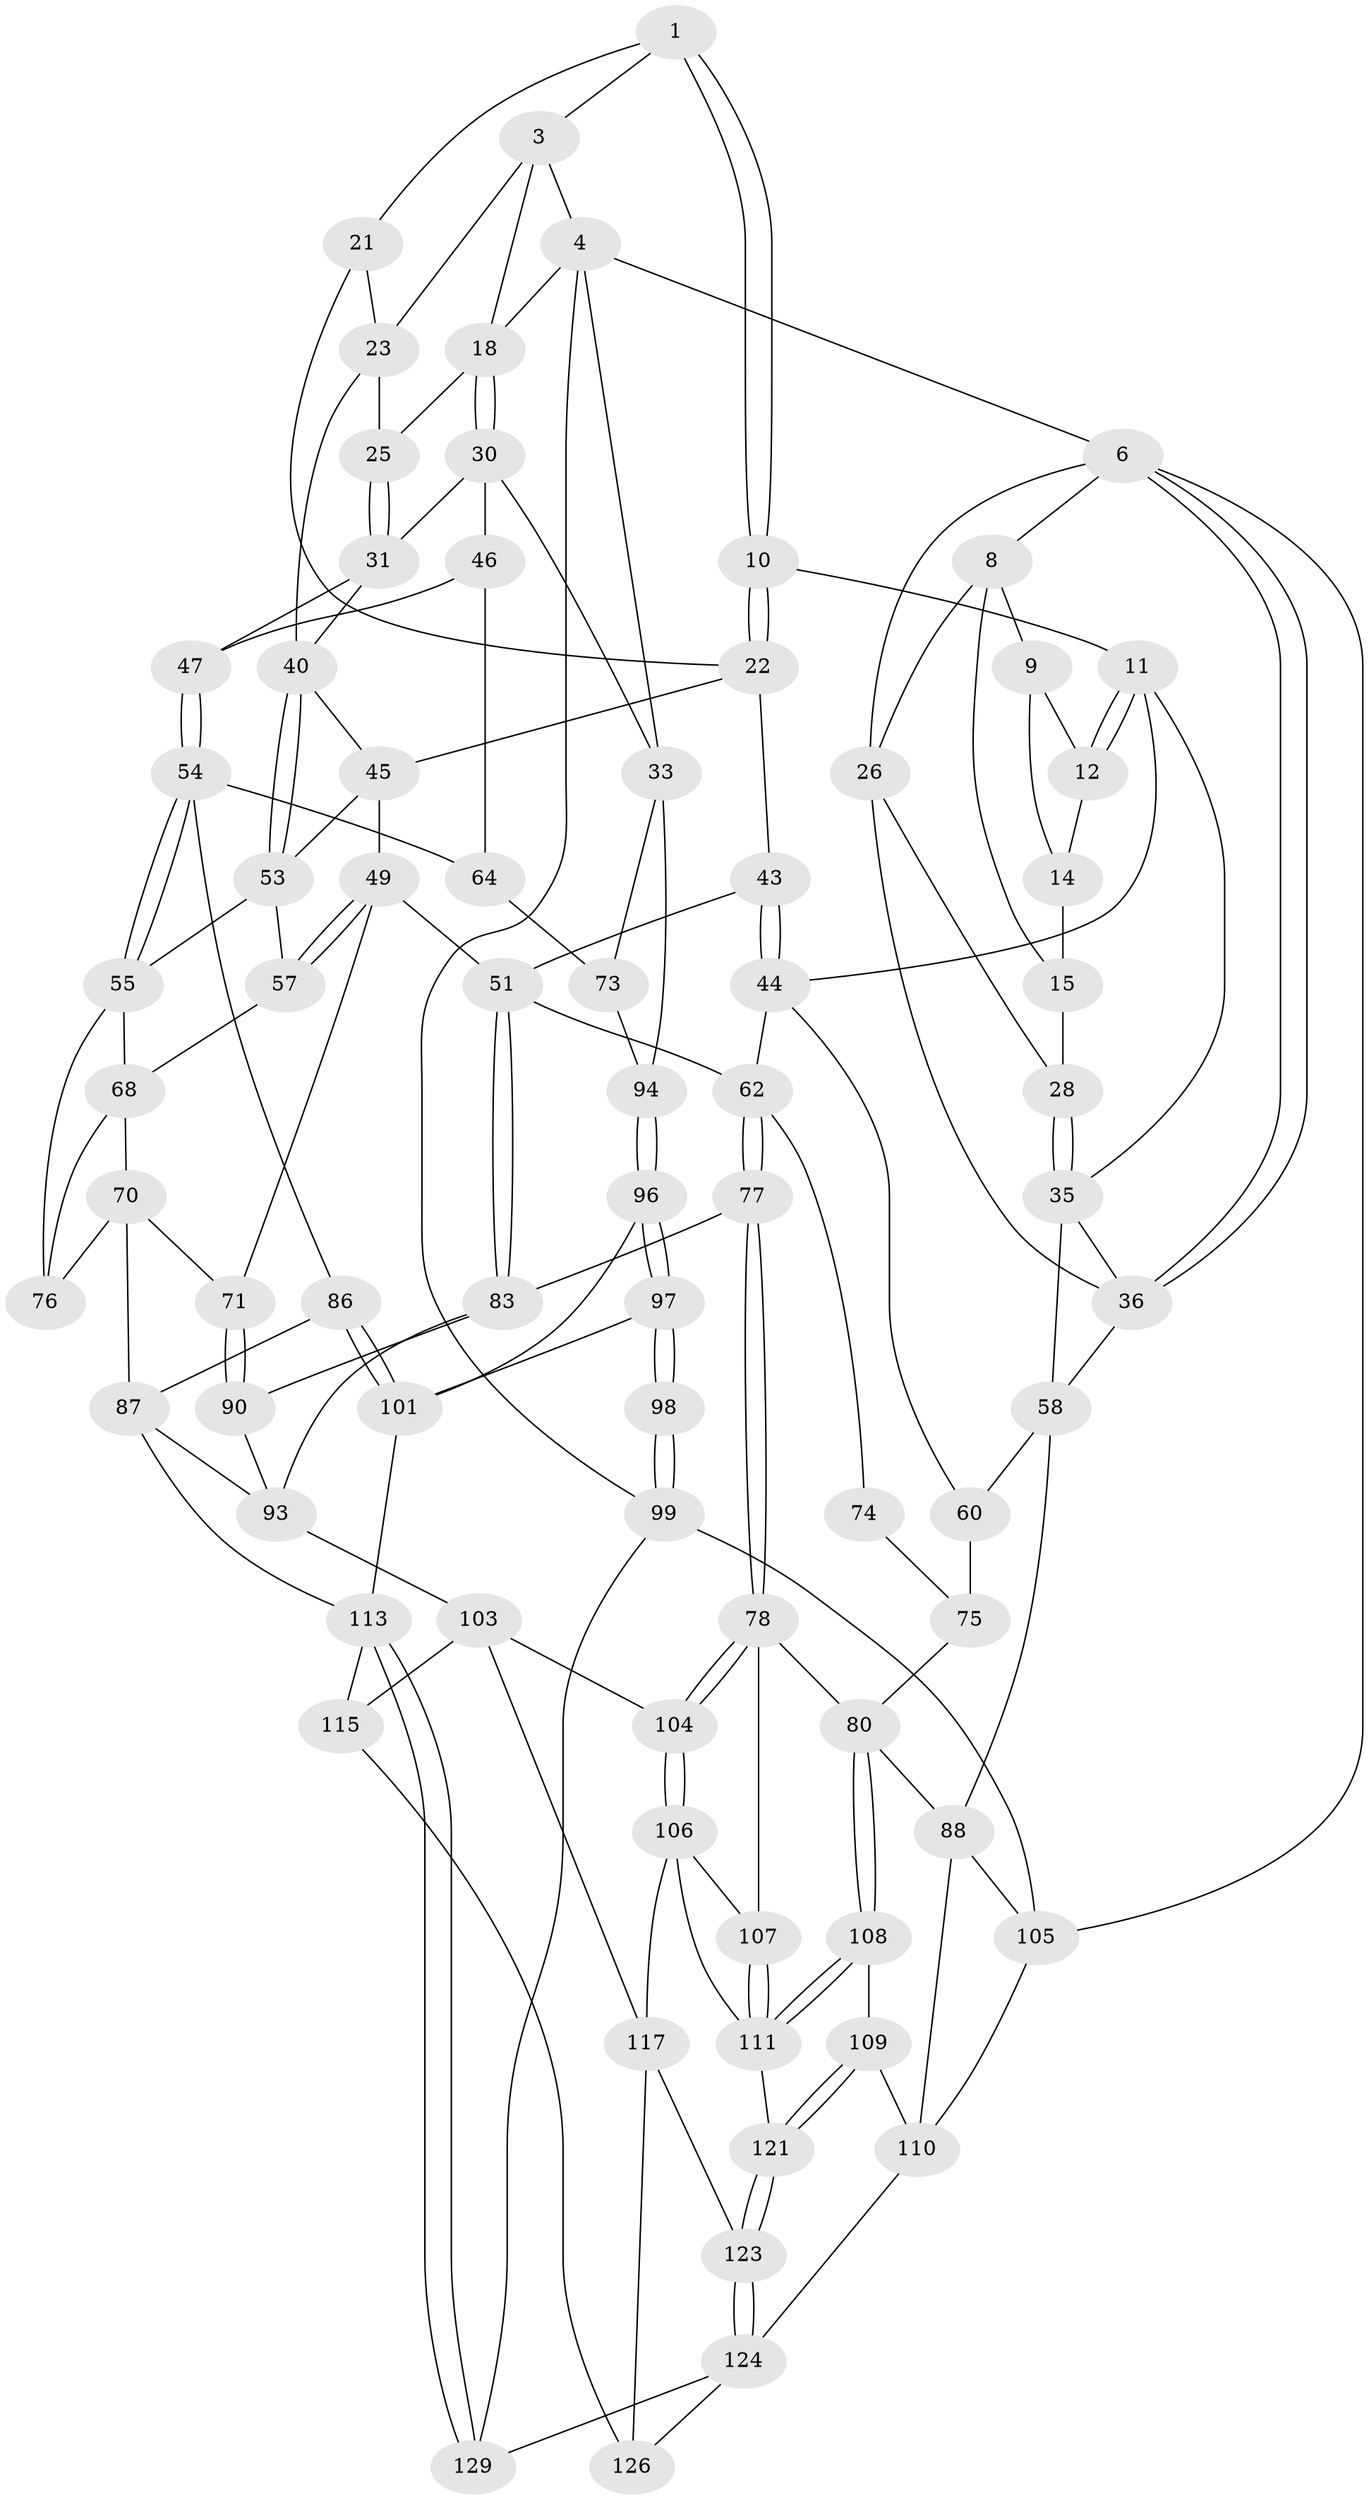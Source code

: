 // Generated by graph-tools (version 1.1) at 2025/24/03/03/25 07:24:37]
// undirected, 78 vertices, 168 edges
graph export_dot {
graph [start="1"]
  node [color=gray90,style=filled];
  1 [pos="+0.266052880106034+0",super="+2"];
  3 [pos="+0.6743961747871116+0",super="+20"];
  4 [pos="+0.8361251195094497+0",super="+5"];
  6 [pos="+0+0",super="+7"];
  8 [pos="+0.04732692935417539+0",super="+16"];
  9 [pos="+0.06236209382873454+0",super="+13"];
  10 [pos="+0.3535334589106802+0.13771372576850546"];
  11 [pos="+0.2992000804606456+0.13698997097392612",super="+34"];
  12 [pos="+0.2521675221553569+0.11040205855650682"];
  14 [pos="+0.11280028345823398+0.08353768331159542",super="+17"];
  15 [pos="+0.0663203860337669+0.14092418264700515",super="+27"];
  18 [pos="+0.8818663555669572+0.12191757875116198",super="+19"];
  21 [pos="+0.5550759050308761+0.023939378269251823"];
  22 [pos="+0.4211915979422541+0.15428962814822644",super="+42"];
  23 [pos="+0.7178086722984693+0.1979069704652707",super="+24"];
  25 [pos="+0.7946679763208958+0.19805728298358735"];
  26 [pos="+0.04881975426082047+0.14058632445326202",super="+29"];
  28 [pos="+0.12396178781538963+0.23461690566791818"];
  30 [pos="+0.9580613688220915+0.24807103943000378",super="+32"];
  31 [pos="+0.8686072660100815+0.2638324535818418",super="+39"];
  33 [pos="+1+0.2921454892746517",super="+72"];
  35 [pos="+0.13555114034122556+0.3489202204376839",super="+38"];
  36 [pos="+0+0.20391169982692853",super="+37"];
  40 [pos="+0.7085775480016582+0.34954348535939433",super="+41"];
  43 [pos="+0.26010117470604077+0.40672772533509377"];
  44 [pos="+0.17314223998317407+0.3679301164582701",super="+59"];
  45 [pos="+0.49033736631642244+0.2987907273920481",super="+48"];
  46 [pos="+0.9284042029356128+0.4533739565700644"];
  47 [pos="+0.8037039165840774+0.44400670240560636"];
  49 [pos="+0.39290187068059296+0.47868955443671923",super="+50"];
  51 [pos="+0.3548376905416773+0.49023993059597104",super="+52"];
  53 [pos="+0.6403233062785354+0.41993151967208947",super="+56"];
  54 [pos="+0.7497122057950865+0.5976684640206309",super="+66"];
  55 [pos="+0.6862243313905299+0.5517303060442316",super="+67"];
  57 [pos="+0.5677227461228552+0.5111536988942037"];
  58 [pos="+0+0.44085746604813436",super="+61"];
  60 [pos="+0.027482583748406005+0.5477493343304592"];
  62 [pos="+0.15502042257724225+0.566775455775608",super="+63"];
  64 [pos="+0.9236810792849742+0.5060058143226794",super="+65"];
  68 [pos="+0.5729444182228228+0.5210745149311855",super="+69"];
  70 [pos="+0.5289576184320881+0.6098877824442432",super="+85"];
  71 [pos="+0.5054262975032319+0.6116456259408716"];
  73 [pos="+0.9430217540356683+0.5526916910098691",super="+84"];
  74 [pos="+0.12724267020088714+0.5576144240932899"];
  75 [pos="+0.03128446205391345+0.5499942020226819",super="+82"];
  76 [pos="+0.6092462085732314+0.5788987351445998"];
  77 [pos="+0.22864703174656525+0.6369555349453021"];
  78 [pos="+0.22208284975110357+0.6515832349823495",super="+79"];
  80 [pos="+0.13747802437151563+0.7090210793611236",super="+81"];
  83 [pos="+0.3463039558740421+0.5125372649698969",super="+91"];
  86 [pos="+0.7446522947857201+0.6829436603214961"];
  87 [pos="+0.6431161785904834+0.6959823610285126",super="+92"];
  88 [pos="+0+0.7240269775307202",super="+89"];
  90 [pos="+0.49930555948996885+0.6491004167154166"];
  93 [pos="+0.5648493999973029+0.7472723787347153",super="+102"];
  94 [pos="+1+0.6634714436536246",super="+95"];
  96 [pos="+1+1",super="+100"];
  97 [pos="+1+1",super="+125"];
  98 [pos="+1+1",super="+127"];
  99 [pos="+1+1",super="+128"];
  101 [pos="+0.7882473476011012+0.7457365486562553",super="+112"];
  103 [pos="+0.39419099833364385+0.7521932148829441",super="+116"];
  104 [pos="+0.39179503090492623+0.7531308584006455"];
  105 [pos="+0+1"];
  106 [pos="+0.3751754662697879+0.7656963238760889",super="+119"];
  107 [pos="+0.27969402148675687+0.7924901597112334"];
  108 [pos="+0.1453895919741797+0.7768936947041666"];
  109 [pos="+0.08229902262307873+0.8465905744144833"];
  110 [pos="+0.05191049179022078+0.8450851178305544",super="+122"];
  111 [pos="+0.22077476559203554+0.929321551480222",super="+120"];
  113 [pos="+0.5693981703835485+0.8653515801472224",super="+114"];
  115 [pos="+0.5314660829533496+0.8670610640454407"];
  117 [pos="+0.42201652344381974+0.8779544618966276",super="+118"];
  121 [pos="+0.21816894577505172+0.9671542027849475"];
  123 [pos="+0.23466802753393765+1"];
  124 [pos="+0.2308390747403687+1",super="+130"];
  126 [pos="+0.48971352968930343+0.8915291817762849"];
  129 [pos="+0.7136180718969728+1"];
  1 -- 10;
  1 -- 10;
  1 -- 3;
  1 -- 21;
  3 -- 4;
  3 -- 18;
  3 -- 23;
  4 -- 18;
  4 -- 33;
  4 -- 99;
  4 -- 6;
  6 -- 36;
  6 -- 36;
  6 -- 105;
  6 -- 8;
  6 -- 26;
  8 -- 9;
  8 -- 26;
  8 -- 15;
  9 -- 12;
  9 -- 14;
  10 -- 11;
  10 -- 22;
  10 -- 22;
  11 -- 12;
  11 -- 12;
  11 -- 35;
  11 -- 44;
  12 -- 14;
  14 -- 15 [weight=2];
  15 -- 28;
  18 -- 30;
  18 -- 30;
  18 -- 25;
  21 -- 22;
  21 -- 23;
  22 -- 43;
  22 -- 45;
  23 -- 25;
  23 -- 40;
  25 -- 31;
  25 -- 31;
  26 -- 28;
  26 -- 36;
  28 -- 35;
  28 -- 35;
  30 -- 31;
  30 -- 46;
  30 -- 33;
  31 -- 40;
  31 -- 47;
  33 -- 73;
  33 -- 94;
  35 -- 58;
  35 -- 36;
  36 -- 58;
  40 -- 53;
  40 -- 53;
  40 -- 45;
  43 -- 44;
  43 -- 44;
  43 -- 51;
  44 -- 62;
  44 -- 60;
  45 -- 49;
  45 -- 53;
  46 -- 47;
  46 -- 64;
  47 -- 54;
  47 -- 54;
  49 -- 57;
  49 -- 57;
  49 -- 51;
  49 -- 71;
  51 -- 83;
  51 -- 83;
  51 -- 62;
  53 -- 57;
  53 -- 55;
  54 -- 55;
  54 -- 55;
  54 -- 86;
  54 -- 64;
  55 -- 68;
  55 -- 76;
  57 -- 68;
  58 -- 88;
  58 -- 60;
  60 -- 75;
  62 -- 77;
  62 -- 77;
  62 -- 74;
  64 -- 73 [weight=2];
  68 -- 70;
  68 -- 76;
  70 -- 71;
  70 -- 76;
  70 -- 87;
  71 -- 90;
  71 -- 90;
  73 -- 94;
  74 -- 75 [weight=2];
  75 -- 80;
  77 -- 78;
  77 -- 78;
  77 -- 83;
  78 -- 104;
  78 -- 104;
  78 -- 80;
  78 -- 107;
  80 -- 108;
  80 -- 108;
  80 -- 88;
  83 -- 90;
  83 -- 93;
  86 -- 87;
  86 -- 101;
  86 -- 101;
  87 -- 113;
  87 -- 93;
  88 -- 110;
  88 -- 105;
  90 -- 93;
  93 -- 103;
  94 -- 96 [weight=2];
  94 -- 96;
  96 -- 97;
  96 -- 97;
  96 -- 101;
  97 -- 98 [weight=2];
  97 -- 98;
  97 -- 101;
  98 -- 99 [weight=2];
  98 -- 99;
  99 -- 105;
  99 -- 129;
  101 -- 113;
  103 -- 104;
  103 -- 115;
  103 -- 117;
  104 -- 106;
  104 -- 106;
  105 -- 110;
  106 -- 107;
  106 -- 117;
  106 -- 111;
  107 -- 111;
  107 -- 111;
  108 -- 109;
  108 -- 111;
  108 -- 111;
  109 -- 110;
  109 -- 121;
  109 -- 121;
  110 -- 124;
  111 -- 121;
  113 -- 129;
  113 -- 129;
  113 -- 115;
  115 -- 126;
  117 -- 126;
  117 -- 123;
  121 -- 123;
  121 -- 123;
  123 -- 124;
  123 -- 124;
  124 -- 129;
  124 -- 126;
}
